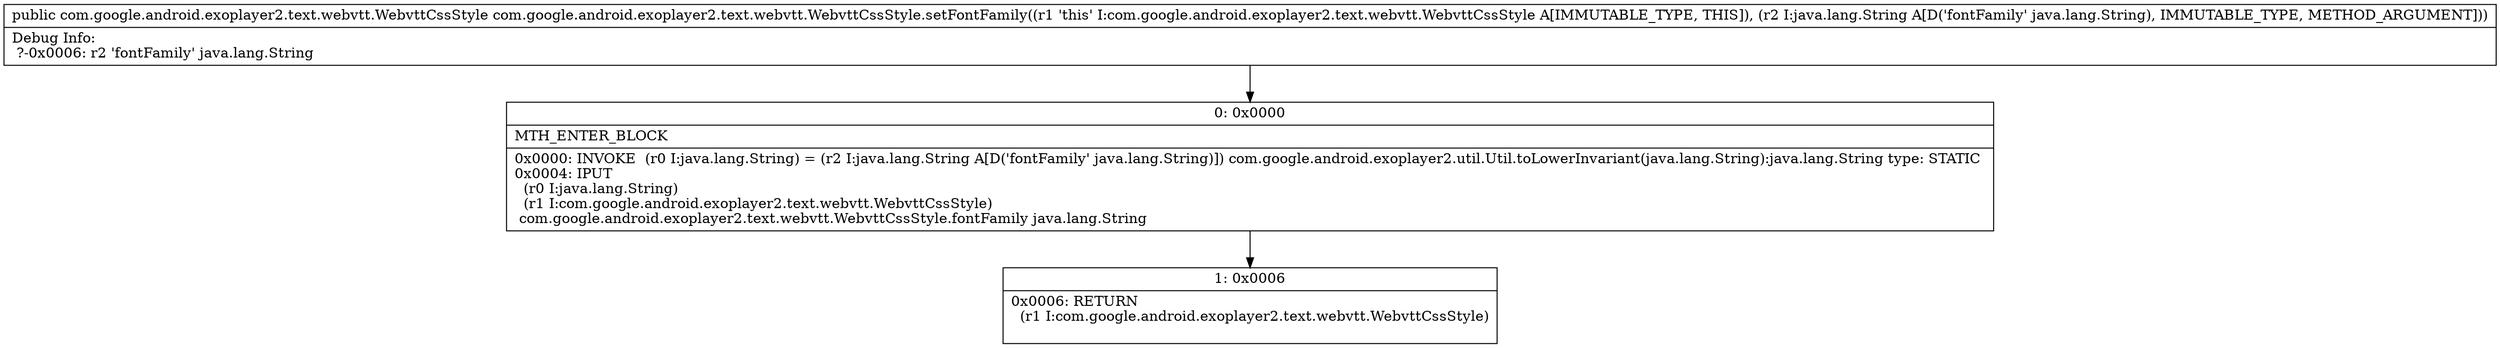 digraph "CFG forcom.google.android.exoplayer2.text.webvtt.WebvttCssStyle.setFontFamily(Ljava\/lang\/String;)Lcom\/google\/android\/exoplayer2\/text\/webvtt\/WebvttCssStyle;" {
Node_0 [shape=record,label="{0\:\ 0x0000|MTH_ENTER_BLOCK\l|0x0000: INVOKE  (r0 I:java.lang.String) = (r2 I:java.lang.String A[D('fontFamily' java.lang.String)]) com.google.android.exoplayer2.util.Util.toLowerInvariant(java.lang.String):java.lang.String type: STATIC \l0x0004: IPUT  \l  (r0 I:java.lang.String)\l  (r1 I:com.google.android.exoplayer2.text.webvtt.WebvttCssStyle)\l com.google.android.exoplayer2.text.webvtt.WebvttCssStyle.fontFamily java.lang.String \l}"];
Node_1 [shape=record,label="{1\:\ 0x0006|0x0006: RETURN  \l  (r1 I:com.google.android.exoplayer2.text.webvtt.WebvttCssStyle)\l \l}"];
MethodNode[shape=record,label="{public com.google.android.exoplayer2.text.webvtt.WebvttCssStyle com.google.android.exoplayer2.text.webvtt.WebvttCssStyle.setFontFamily((r1 'this' I:com.google.android.exoplayer2.text.webvtt.WebvttCssStyle A[IMMUTABLE_TYPE, THIS]), (r2 I:java.lang.String A[D('fontFamily' java.lang.String), IMMUTABLE_TYPE, METHOD_ARGUMENT]))  | Debug Info:\l  ?\-0x0006: r2 'fontFamily' java.lang.String\l}"];
MethodNode -> Node_0;
Node_0 -> Node_1;
}

